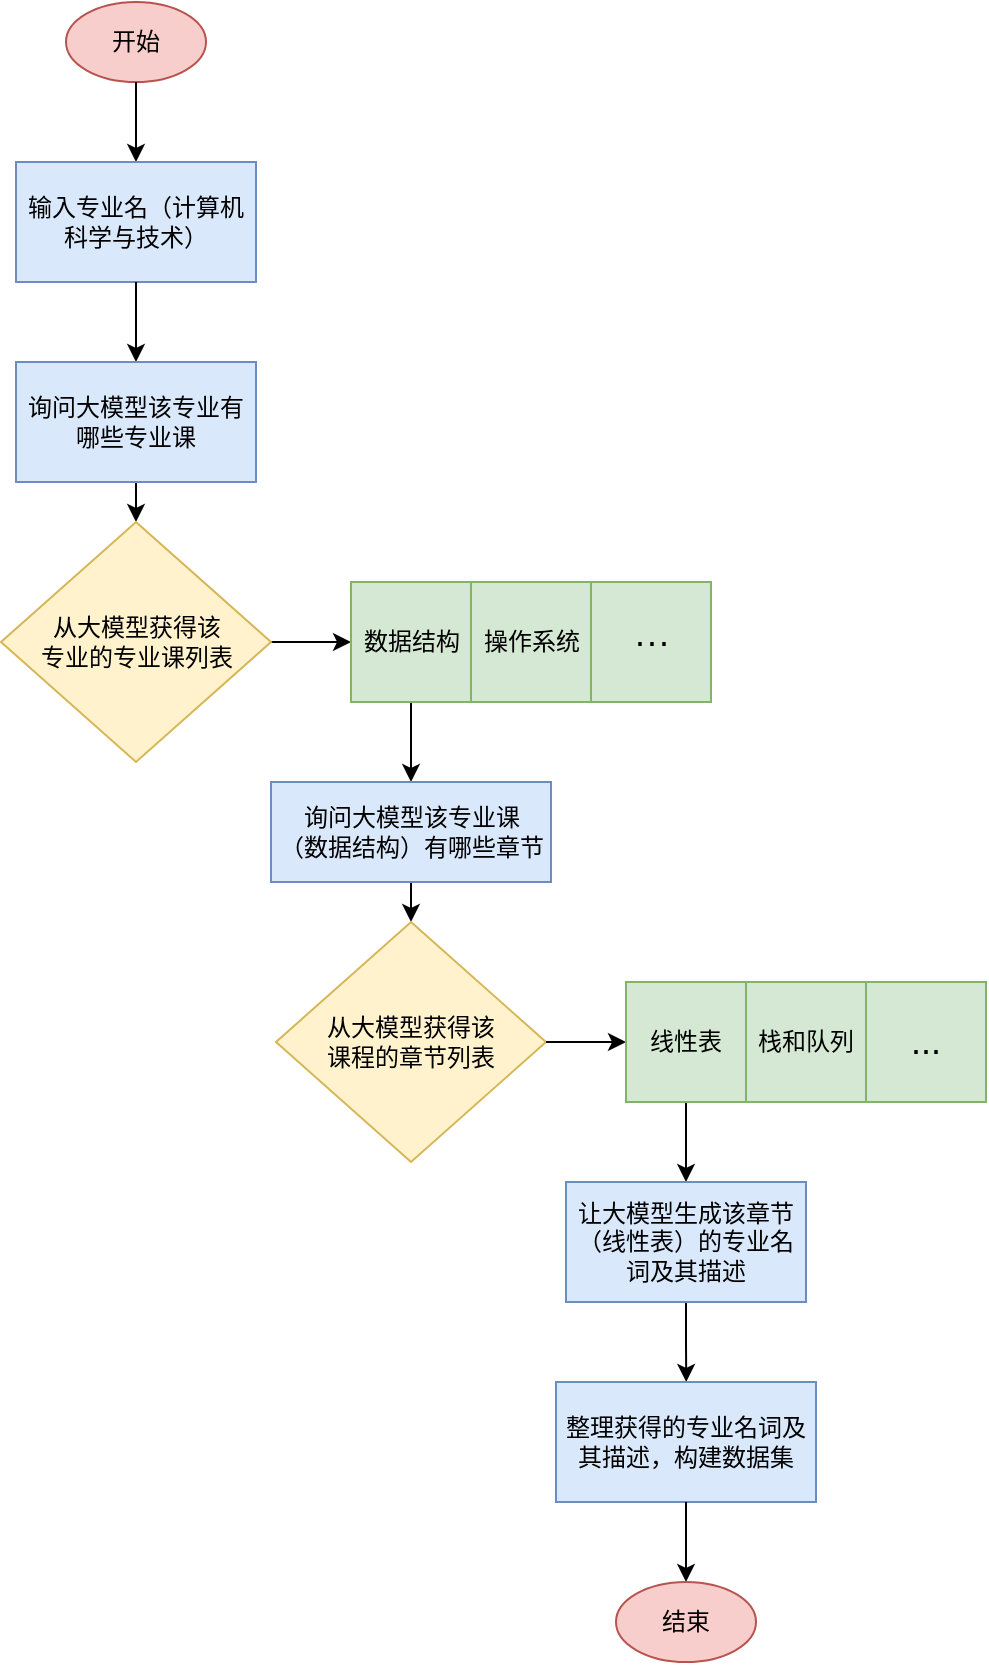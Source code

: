 <mxfile version="26.2.13">
  <diagram name="第 1 页" id="QPHwtG5bY8G475oExFpF">
    <mxGraphModel dx="1064" dy="584" grid="1" gridSize="10" guides="1" tooltips="1" connect="1" arrows="1" fold="1" page="1" pageScale="1" pageWidth="827" pageHeight="1169" math="0" shadow="0">
      <root>
        <mxCell id="0" />
        <mxCell id="1" parent="0" />
        <mxCell id="ZtMsiJ0BlscQ1oRTtkIM-10" value="开始" style="ellipse;whiteSpace=wrap;html=1;fillColor=#f8cecc;strokeColor=#b85450;" vertex="1" parent="1">
          <mxGeometry x="220" y="40" width="70" height="40" as="geometry" />
        </mxCell>
        <mxCell id="ZtMsiJ0BlscQ1oRTtkIM-11" value="" style="endArrow=classic;html=1;rounded=0;exitX=0.5;exitY=1;exitDx=0;exitDy=0;" edge="1" parent="1" source="ZtMsiJ0BlscQ1oRTtkIM-10">
          <mxGeometry width="50" height="50" relative="1" as="geometry">
            <mxPoint x="290" y="130" as="sourcePoint" />
            <mxPoint x="255" y="120" as="targetPoint" />
          </mxGeometry>
        </mxCell>
        <mxCell id="ZtMsiJ0BlscQ1oRTtkIM-12" value="输入专业名（计算机科学与技术）" style="rounded=0;whiteSpace=wrap;html=1;fillColor=#dae8fc;strokeColor=#6c8ebf;" vertex="1" parent="1">
          <mxGeometry x="195" y="120" width="120" height="60" as="geometry" />
        </mxCell>
        <mxCell id="ZtMsiJ0BlscQ1oRTtkIM-14" value="" style="endArrow=classic;html=1;rounded=0;exitX=0.5;exitY=1;exitDx=0;exitDy=0;" edge="1" parent="1" source="ZtMsiJ0BlscQ1oRTtkIM-12">
          <mxGeometry width="50" height="50" relative="1" as="geometry">
            <mxPoint x="330" y="240" as="sourcePoint" />
            <mxPoint x="255" y="220" as="targetPoint" />
          </mxGeometry>
        </mxCell>
        <mxCell id="ZtMsiJ0BlscQ1oRTtkIM-17" style="edgeStyle=orthogonalEdgeStyle;rounded=0;orthogonalLoop=1;jettySize=auto;html=1;exitX=0.5;exitY=1;exitDx=0;exitDy=0;entryX=0.5;entryY=0;entryDx=0;entryDy=0;" edge="1" parent="1" source="ZtMsiJ0BlscQ1oRTtkIM-15" target="ZtMsiJ0BlscQ1oRTtkIM-16">
          <mxGeometry relative="1" as="geometry" />
        </mxCell>
        <mxCell id="ZtMsiJ0BlscQ1oRTtkIM-15" value="询问大模型该专业有哪些专业课" style="rounded=0;whiteSpace=wrap;html=1;fillColor=#dae8fc;strokeColor=#6c8ebf;" vertex="1" parent="1">
          <mxGeometry x="195" y="220" width="120" height="60" as="geometry" />
        </mxCell>
        <mxCell id="ZtMsiJ0BlscQ1oRTtkIM-18" style="edgeStyle=orthogonalEdgeStyle;rounded=0;orthogonalLoop=1;jettySize=auto;html=1;exitX=1;exitY=0.5;exitDx=0;exitDy=0;entryX=0;entryY=0.5;entryDx=0;entryDy=0;" edge="1" parent="1" source="ZtMsiJ0BlscQ1oRTtkIM-16" target="ZtMsiJ0BlscQ1oRTtkIM-19">
          <mxGeometry relative="1" as="geometry">
            <mxPoint x="400" y="360" as="targetPoint" />
          </mxGeometry>
        </mxCell>
        <mxCell id="ZtMsiJ0BlscQ1oRTtkIM-16" value="从大模型获得该&lt;div&gt;专业的专业课列表&lt;/div&gt;" style="rhombus;whiteSpace=wrap;html=1;fillColor=#fff2cc;strokeColor=#d6b656;" vertex="1" parent="1">
          <mxGeometry x="187.5" y="300" width="135" height="120" as="geometry" />
        </mxCell>
        <mxCell id="ZtMsiJ0BlscQ1oRTtkIM-29" style="edgeStyle=orthogonalEdgeStyle;rounded=0;orthogonalLoop=1;jettySize=auto;html=1;exitX=0.5;exitY=1;exitDx=0;exitDy=0;entryX=0.5;entryY=0;entryDx=0;entryDy=0;" edge="1" parent="1" source="ZtMsiJ0BlscQ1oRTtkIM-19" target="ZtMsiJ0BlscQ1oRTtkIM-23">
          <mxGeometry relative="1" as="geometry" />
        </mxCell>
        <mxCell id="ZtMsiJ0BlscQ1oRTtkIM-19" value="数据结构" style="rounded=0;whiteSpace=wrap;html=1;fillColor=#d5e8d4;strokeColor=#82b366;" vertex="1" parent="1">
          <mxGeometry x="362.5" y="330" width="60" height="60" as="geometry" />
        </mxCell>
        <mxCell id="ZtMsiJ0BlscQ1oRTtkIM-20" value="操作系统&lt;span style=&quot;color: rgba(0, 0, 0, 0); font-family: monospace; font-size: 0px; text-align: start; text-wrap: nowrap;&quot;&gt;%3CmxGraphModel%3E%3Croot%3E%3CmxCell%20id%3D%220%22%2F%3E%3CmxCell%20id%3D%221%22%20parent%3D%220%22%2F%3E%3CmxCell%20id%3D%222%22%20value%3D%22%E6%95%B0%E6%8D%AE%E7%BB%93%E6%9E%84%22%20style%3D%22rounded%3D0%3BwhiteSpace%3Dwrap%3Bhtml%3D1%3BfillColor%3D%23d5e8d4%3BstrokeColor%3D%2382b366%3B%22%20vertex%3D%221%22%20parent%3D%221%22%3E%3CmxGeometry%20x%3D%22400%22%20y%3D%22330%22%20width%3D%2260%22%20height%3D%2260%22%20as%3D%22geometry%22%2F%3E%3C%2FmxCell%3E%3C%2Froot%3E%3C%2FmxGraphModel%3E&lt;/span&gt;&lt;span style=&quot;color: rgba(0, 0, 0, 0); font-family: monospace; font-size: 0px; text-align: start; text-wrap: nowrap;&quot;&gt;%3CmxGraphModel%3E%3Croot%3E%3CmxCell%20id%3D%220%22%2F%3E%3CmxCell%20id%3D%221%22%20parent%3D%220%22%2F%3E%3CmxCell%20id%3D%222%22%20value%3D%22%E6%95%B0%E6%8D%AE%E7%BB%93%E6%9E%84%22%20style%3D%22rounded%3D0%3BwhiteSpace%3Dwrap%3Bhtml%3D1%3BfillColor%3D%23d5e8d4%3BstrokeColor%3D%2382b366%3B%22%20vertex%3D%221%22%20parent%3D%221%22%3E%3CmxGeometry%20x%3D%22400%22%20y%3D%22330%22%20width%3D%2260%22%20height%3D%2260%22%20as%3D%22geometry%22%2F%3E%3C%2FmxCell%3E%3C%2Froot%3E%3C%2FmxGraphModel%3E&lt;/span&gt;" style="rounded=0;whiteSpace=wrap;html=1;fillColor=#d5e8d4;strokeColor=#82b366;" vertex="1" parent="1">
          <mxGeometry x="422.5" y="330" width="60" height="60" as="geometry" />
        </mxCell>
        <mxCell id="ZtMsiJ0BlscQ1oRTtkIM-21" value="&lt;font style=&quot;font-size: 18px;&quot;&gt;···&lt;/font&gt;" style="rounded=0;whiteSpace=wrap;html=1;fillColor=#d5e8d4;strokeColor=#82b366;" vertex="1" parent="1">
          <mxGeometry x="482.5" y="330" width="60" height="60" as="geometry" />
        </mxCell>
        <mxCell id="ZtMsiJ0BlscQ1oRTtkIM-25" style="edgeStyle=orthogonalEdgeStyle;rounded=0;orthogonalLoop=1;jettySize=auto;html=1;exitX=0.5;exitY=1;exitDx=0;exitDy=0;entryX=0.5;entryY=0;entryDx=0;entryDy=0;" edge="1" parent="1" source="ZtMsiJ0BlscQ1oRTtkIM-23" target="ZtMsiJ0BlscQ1oRTtkIM-24">
          <mxGeometry relative="1" as="geometry" />
        </mxCell>
        <mxCell id="ZtMsiJ0BlscQ1oRTtkIM-23" value="询问大模型该专业课&lt;div&gt;（数据结构）有哪些章节&lt;/div&gt;" style="rounded=0;whiteSpace=wrap;html=1;fillColor=#dae8fc;strokeColor=#6c8ebf;" vertex="1" parent="1">
          <mxGeometry x="322.5" y="430" width="140" height="50" as="geometry" />
        </mxCell>
        <mxCell id="ZtMsiJ0BlscQ1oRTtkIM-24" value="从大模型获得该&lt;div&gt;课程的章节列表&lt;/div&gt;" style="rhombus;whiteSpace=wrap;html=1;fillColor=#fff2cc;strokeColor=#d6b656;" vertex="1" parent="1">
          <mxGeometry x="325" y="500" width="135" height="120" as="geometry" />
        </mxCell>
        <mxCell id="ZtMsiJ0BlscQ1oRTtkIM-30" value="" style="endArrow=classic;html=1;rounded=0;" edge="1" parent="1">
          <mxGeometry width="50" height="50" relative="1" as="geometry">
            <mxPoint x="460" y="560" as="sourcePoint" />
            <mxPoint x="500" y="560" as="targetPoint" />
          </mxGeometry>
        </mxCell>
        <mxCell id="ZtMsiJ0BlscQ1oRTtkIM-34" style="edgeStyle=orthogonalEdgeStyle;rounded=0;orthogonalLoop=1;jettySize=auto;html=1;exitX=0.5;exitY=1;exitDx=0;exitDy=0;" edge="1" parent="1" source="ZtMsiJ0BlscQ1oRTtkIM-31">
          <mxGeometry relative="1" as="geometry">
            <mxPoint x="530" y="630" as="targetPoint" />
          </mxGeometry>
        </mxCell>
        <mxCell id="ZtMsiJ0BlscQ1oRTtkIM-31" value="线性表" style="rounded=0;whiteSpace=wrap;html=1;fillColor=#d5e8d4;strokeColor=#82b366;" vertex="1" parent="1">
          <mxGeometry x="500" y="530" width="60" height="60" as="geometry" />
        </mxCell>
        <mxCell id="ZtMsiJ0BlscQ1oRTtkIM-32" value="栈和&lt;span style=&quot;color: rgba(0, 0, 0, 0); font-family: monospace; font-size: 0px; text-align: start; text-wrap: nowrap;&quot;&gt;%3CmxGraphModel%3E%3Croot%3E%3CmxCell%20id%3D%220%22%2F%3E%3CmxCell%20id%3D%221%22%20parent%3D%220%22%2F%3E%3CmxCell%20id%3D%222%22%20value%3D%22%E7%BA%BF%E6%80%A7%E8%A1%A8%22%20style%3D%22rounded%3D0%3BwhiteSpace%3Dwrap%3Bhtml%3D1%3BfillColor%3D%23d5e8d4%3BstrokeColor%3D%2382b366%3B%22%20vertex%3D%221%22%20parent%3D%221%22%3E%3CmxGeometry%20x%3D%22500%22%20y%3D%22530%22%20width%3D%2260%22%20height%3D%2260%22%20as%3D%22geometry%22%2F%3E%3C%2FmxCell%3E%3C%2Froot%3E%3C%2FmxGraphModel%3E&lt;/span&gt;队列" style="rounded=0;whiteSpace=wrap;html=1;fillColor=#d5e8d4;strokeColor=#82b366;" vertex="1" parent="1">
          <mxGeometry x="560" y="530" width="60" height="60" as="geometry" />
        </mxCell>
        <mxCell id="ZtMsiJ0BlscQ1oRTtkIM-33" value="&lt;font style=&quot;font-size: 18px;&quot;&gt;...&lt;/font&gt;" style="rounded=0;whiteSpace=wrap;html=1;fillColor=#d5e8d4;strokeColor=#82b366;" vertex="1" parent="1">
          <mxGeometry x="620" y="530" width="60" height="60" as="geometry" />
        </mxCell>
        <mxCell id="ZtMsiJ0BlscQ1oRTtkIM-36" style="edgeStyle=orthogonalEdgeStyle;rounded=0;orthogonalLoop=1;jettySize=auto;html=1;exitX=0.5;exitY=1;exitDx=0;exitDy=0;" edge="1" parent="1" source="ZtMsiJ0BlscQ1oRTtkIM-35">
          <mxGeometry relative="1" as="geometry">
            <mxPoint x="530.118" y="730.0" as="targetPoint" />
          </mxGeometry>
        </mxCell>
        <mxCell id="ZtMsiJ0BlscQ1oRTtkIM-35" value="让大模型生成该章节（线性表）的专业名词及其描述" style="rounded=0;whiteSpace=wrap;html=1;fillColor=#dae8fc;strokeColor=#6c8ebf;" vertex="1" parent="1">
          <mxGeometry x="470" y="630" width="120" height="60" as="geometry" />
        </mxCell>
        <mxCell id="ZtMsiJ0BlscQ1oRTtkIM-37" value="整理获得的专业名词及其描述，构建数据集" style="rounded=0;whiteSpace=wrap;html=1;fillColor=#dae8fc;strokeColor=#6c8ebf;" vertex="1" parent="1">
          <mxGeometry x="465" y="730" width="130" height="60" as="geometry" />
        </mxCell>
        <mxCell id="ZtMsiJ0BlscQ1oRTtkIM-38" value="" style="endArrow=classic;html=1;rounded=0;exitX=0.5;exitY=1;exitDx=0;exitDy=0;" edge="1" parent="1" source="ZtMsiJ0BlscQ1oRTtkIM-37">
          <mxGeometry width="50" height="50" relative="1" as="geometry">
            <mxPoint x="590" y="830" as="sourcePoint" />
            <mxPoint x="530" y="830" as="targetPoint" />
          </mxGeometry>
        </mxCell>
        <mxCell id="ZtMsiJ0BlscQ1oRTtkIM-39" value="结束" style="ellipse;whiteSpace=wrap;html=1;fillColor=#f8cecc;strokeColor=#b85450;" vertex="1" parent="1">
          <mxGeometry x="495" y="830" width="70" height="40" as="geometry" />
        </mxCell>
      </root>
    </mxGraphModel>
  </diagram>
</mxfile>
